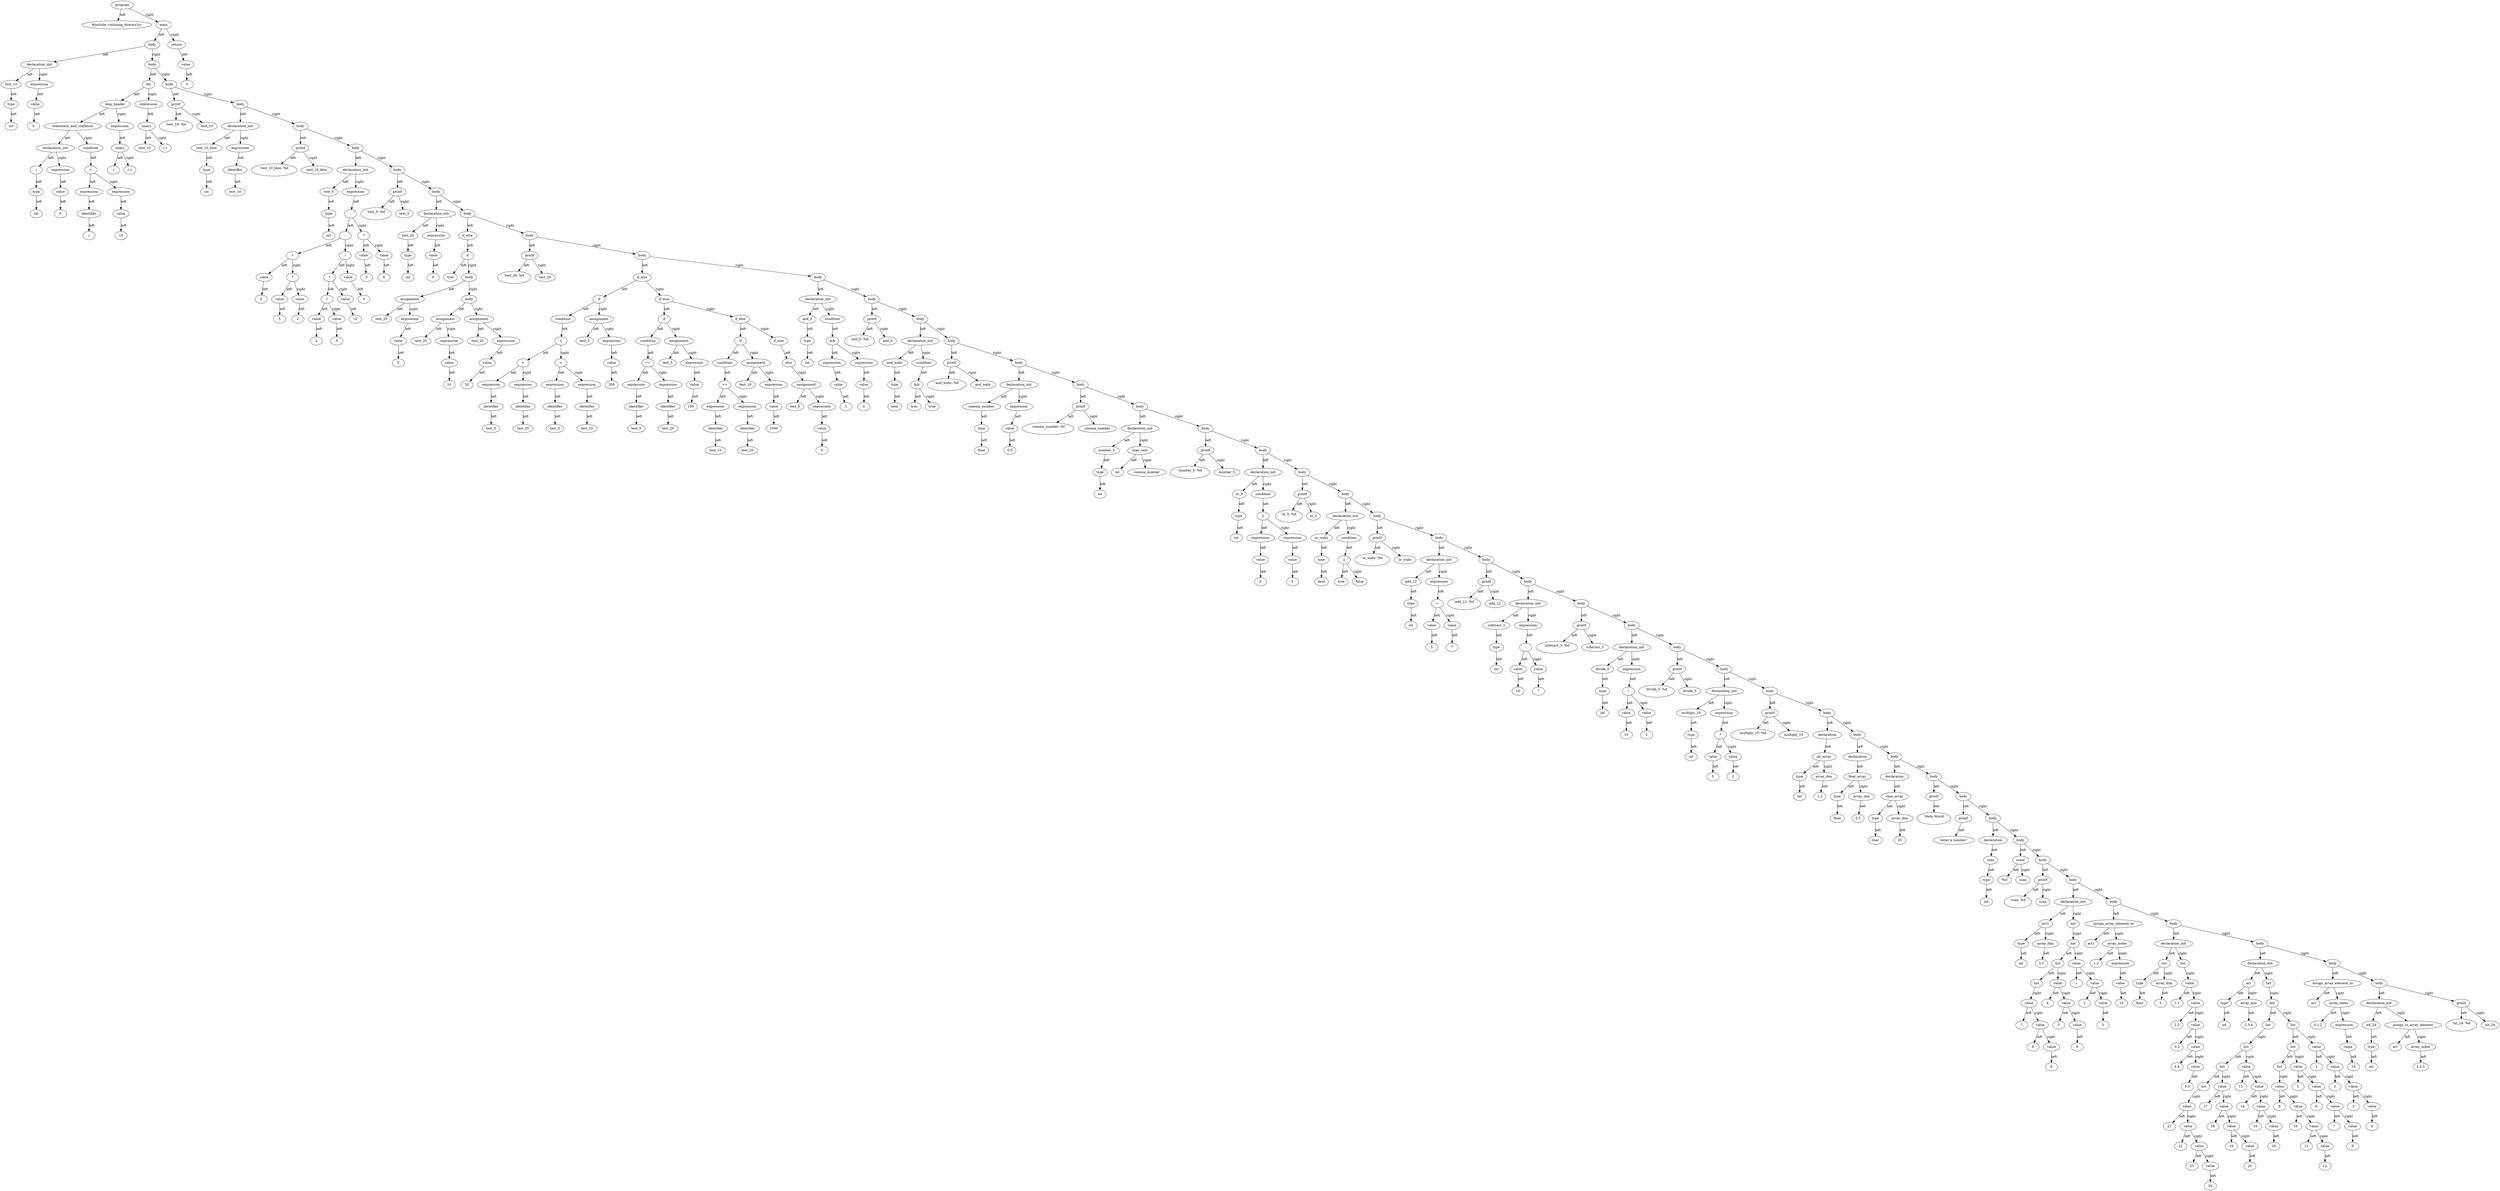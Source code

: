 digraph G {
"000001B3966EC100" [label="program"];
"000001B3966EC100" [label="program"];
"000001B3966EC100" -> "000001B3966DD4A0" [label="left"];
"000001B3966DD4A0" [label="#include <missing_dummy.h>"];
"000001B3966DD4A0" [label="#include <missing_dummy.h>"];
"000001B3966EC100" -> "000001B3966DD560" [label="right"];
"000001B3966DD560" [label="main"];
"000001B3966DD560" [label="main"];
"000001B3966DD560" -> "000001B3966EBF40" [label="left"];
"000001B3966EBF40" [label="body"];
"000001B3966EBF40" [label="body"];
"000001B3966EBF40" -> "000001B3966DD5E0" [label="left"];
"000001B3966DD5E0" [label="declaration_init"];
"000001B3966DD5E0" [label="declaration_init"];
"000001B3966DD5E0" -> "000001B3966DD500" [label="left"];
"000001B3966DD500" [label="test_10"];
"000001B3966DD500" [label="test_10"];
"000001B3966DD500" -> "000001B3966DD620" [label="left"];
"000001B3966DD620" [label="type"];
"000001B3966DD620" [label="type"];
"000001B3966DD620" -> "000001B3966DD720" [label="left"];
"000001B3966DD720" [label="int"];
"000001B3966DD720" [label="int"];
"000001B3966DD5E0" -> "000001B3966DD660" [label="right"];
"000001B3966DD660" [label="expression"];
"000001B3966DD660" [label="expression"];
"000001B3966DD660" -> "000001B3966DD3C0" [label="left"];
"000001B3966DD3C0" [label="value"];
"000001B3966DD3C0" [label="value"];
"000001B3966DD3C0" -> "000001B3966DD4E0" [label="left"];
"000001B3966DD4E0" [label="0"];
"000001B3966DD4E0" [label="0"];
"000001B3966EBF40" -> "000001B3966EC0C0" [label="right"];
"000001B3966EC0C0" [label="body"];
"000001B3966EC0C0" [label="body"];
"000001B3966EC0C0" -> "000001B3966E46B0" [label="left"];
"000001B3966E46B0" [label="for"];
"000001B3966E46B0" [label="for"];
"000001B3966E46B0" -> "000001B3966E4990" [label="left"];
"000001B3966E4990" [label="loop_header"];
"000001B3966E4990" [label="loop_header"];
"000001B3966E4990" -> "000001B3966E46F0" [label="left"];
"000001B3966E46F0" [label="statement_and_condition"];
"000001B3966E46F0" [label="statement_and_condition"];
"000001B3966E46F0" -> "000001B3966E4B50" [label="left"];
"000001B3966E4B50" [label="declaration_init"];
"000001B3966E4B50" [label="declaration_init"];
"000001B3966E4B50" -> "000001B3966E4A50" [label="left"];
"000001B3966E4A50" [label="i"];
"000001B3966E4A50" [label="i"];
"000001B3966E4A50" -> "000001B3966DD420" [label="left"];
"000001B3966DD420" [label="type"];
"000001B3966DD420" [label="type"];
"000001B3966DD420" -> "000001B3966DD5A0" [label="left"];
"000001B3966DD5A0" [label="int"];
"000001B3966DD5A0" [label="int"];
"000001B3966E4B50" -> "000001B3966DD580" [label="right"];
"000001B3966DD580" [label="expression"];
"000001B3966DD580" [label="expression"];
"000001B3966DD580" -> "000001B3966DD520" [label="left"];
"000001B3966DD520" [label="value"];
"000001B3966DD520" [label="value"];
"000001B3966DD520" -> "000001B3966DD5C0" [label="left"];
"000001B3966DD5C0" [label="0"];
"000001B3966DD5C0" [label="0"];
"000001B3966E46F0" -> "000001B3966E4A70" [label="right"];
"000001B3966E4A70" [label="condition"];
"000001B3966E4A70" [label="condition"];
"000001B3966E4A70" -> "000001B3966E4510" [label="left"];
"000001B3966E4510" [label="<"];
"000001B3966E4510" [label="<"];
"000001B3966E4510" -> "000001B3966E4550" [label="left"];
"000001B3966E4550" [label="expression"];
"000001B3966E4550" [label="expression"];
"000001B3966E4550" -> "000001B3966E4A90" [label="left"];
"000001B3966E4A90" [label="identifier"];
"000001B3966E4A90" [label="identifier"];
"000001B3966E4A90" -> "000001B3966E45F0" [label="left"];
"000001B3966E45F0" [label="i"];
"000001B3966E45F0" [label="i"];
"000001B3966E4510" -> "000001B3966E4B10" [label="right"];
"000001B3966E4B10" [label="expression"];
"000001B3966E4B10" [label="expression"];
"000001B3966E4B10" -> "000001B3966E4AB0" [label="left"];
"000001B3966E4AB0" [label="value"];
"000001B3966E4AB0" [label="value"];
"000001B3966E4AB0" -> "000001B3966E4970" [label="left"];
"000001B3966E4970" [label="10"];
"000001B3966E4970" [label="10"];
"000001B3966E4990" -> "000001B3966E4B30" [label="right"];
"000001B3966E4B30" [label="expression"];
"000001B3966E4B30" [label="expression"];
"000001B3966E4B30" -> "000001B3966E4770" [label="left"];
"000001B3966E4770" [label="unary"];
"000001B3966E4770" [label="unary"];
"000001B3966E4770" -> "000001B3966E4AD0" [label="left"];
"000001B3966E4AD0" [label="i"];
"000001B3966E4AD0" [label="i"];
"000001B3966E4770" -> "000001B3966E4870" [label="right"];
"000001B3966E4870" [label="++"];
"000001B3966E4870" [label="++"];
"000001B3966E46B0" -> "000001B3966E46D0" [label="right"];
"000001B3966E46D0" [label="expression"];
"000001B3966E46D0" [label="expression"];
"000001B3966E46D0" -> "000001B3966E4B90" [label="left"];
"000001B3966E4B90" [label="unary"];
"000001B3966E4B90" [label="unary"];
"000001B3966E4B90" -> "000001B3966E4650" [label="left"];
"000001B3966E4650" [label="test_10"];
"000001B3966E4650" [label="test_10"];
"000001B3966E4B90" -> "000001B3966E4B70" [label="right"];
"000001B3966E4B70" [label="++"];
"000001B3966E4B70" [label="++"];
"000001B3966EC0C0" -> "000001B3966EBDC0" [label="right"];
"000001B3966EBDC0" [label="body"];
"000001B3966EBDC0" [label="body"];
"000001B3966EBDC0" -> "000001B3966E45B0" [label="left"];
"000001B3966E45B0" [label="printf"];
"000001B3966E45B0" [label="printf"];
"000001B3966E45B0" -> "000001B3966E4BF0" [label="left"];
"000001B3966E4BF0" [label="'test_10: %d\n'"];
"000001B3966E4BF0" [label="'test_10: %d\n'"];
"000001B3966E45B0" -> "000001B3966E4C10" [label="right"];
"000001B3966E4C10" [label="test_10"];
"000001B3966E4C10" [label="test_10"];
"000001B3966EBDC0" -> "000001B3966EC0A0" [label="right"];
"000001B3966EC0A0" [label="body"];
"000001B3966EC0A0" [label="body"];
"000001B3966EC0A0" -> "000001B3966E4950" [label="left"];
"000001B3966E4950" [label="declaration_init"];
"000001B3966E4950" [label="declaration_init"];
"000001B3966E4950" -> "000001B3966E4590" [label="left"];
"000001B3966E4590" [label="test_10_klon"];
"000001B3966E4590" [label="test_10_klon"];
"000001B3966E4590" -> "000001B3966E47B0" [label="left"];
"000001B3966E47B0" [label="type"];
"000001B3966E47B0" [label="type"];
"000001B3966E47B0" -> "000001B3966E4690" [label="left"];
"000001B3966E4690" [label="int"];
"000001B3966E4690" [label="int"];
"000001B3966E4950" -> "000001B3966E4910" [label="right"];
"000001B3966E4910" [label="expression"];
"000001B3966E4910" [label="expression"];
"000001B3966E4910" -> "000001B3966E4930" [label="left"];
"000001B3966E4930" [label="identifier"];
"000001B3966E4930" [label="identifier"];
"000001B3966E4930" -> "000001B3966E4A10" [label="left"];
"000001B3966E4A10" [label="test_10"];
"000001B3966E4A10" [label="test_10"];
"000001B3966EC0A0" -> "000001B3966EBF80" [label="right"];
"000001B3966EBF80" [label="body"];
"000001B3966EBF80" [label="body"];
"000001B3966EBF80" -> "000001B3966E49D0" [label="left"];
"000001B3966E49D0" [label="printf"];
"000001B3966E49D0" [label="printf"];
"000001B3966E49D0" -> "000001B3966E49B0" [label="left"];
"000001B3966E49B0" [label="'test_10_klon: %d\n'"];
"000001B3966E49B0" [label="'test_10_klon: %d\n'"];
"000001B3966E49D0" -> "000001B3966E4570" [label="right"];
"000001B3966E4570" [label="test_10_klon"];
"000001B3966E4570" [label="test_10_klon"];
"000001B3966EBF80" -> "000001B3966EC540" [label="right"];
"000001B3966EC540" [label="body"];
"000001B3966EC540" [label="body"];
"000001B3966EC540" -> "000001B3966E51D0" [label="left"];
"000001B3966E51D0" [label="declaration_init"];
"000001B3966E51D0" [label="declaration_init"];
"000001B3966E51D0" -> "000001B3966E5830" [label="left"];
"000001B3966E5830" [label="test_5"];
"000001B3966E5830" [label="test_5"];
"000001B3966E5830" -> "000001B3966E49F0" [label="left"];
"000001B3966E49F0" [label="type"];
"000001B3966E49F0" [label="type"];
"000001B3966E49F0" -> "000001B3966E47D0" [label="left"];
"000001B3966E47D0" [label="int"];
"000001B3966E47D0" [label="int"];
"000001B3966E51D0" -> "000001B3966E5650" [label="right"];
"000001B3966E5650" [label="expression"];
"000001B3966E5650" [label="expression"];
"000001B3966E5650" -> "000001B3966E5310" [label="left"];
"000001B3966E5310" [label="-"];
"000001B3966E5310" [label="-"];
"000001B3966E5310" -> "000001B3966E5770" [label="left"];
"000001B3966E5770" [label="-"];
"000001B3966E5770" [label="-"];
"000001B3966E5770" -> "000001B3966E5810" [label="left"];
"000001B3966E5810" [label="+"];
"000001B3966E5810" [label="+"];
"000001B3966E5810" -> "000001B3966E4810" [label="left"];
"000001B3966E4810" [label="value"];
"000001B3966E4810" [label="value"];
"000001B3966E4810" -> "000001B3966E47F0" [label="left"];
"000001B3966E47F0" [label="5"];
"000001B3966E47F0" [label="5"];
"000001B3966E5810" -> "000001B3966E57B0" [label="right"];
"000001B3966E57B0" [label="*"];
"000001B3966E57B0" [label="*"];
"000001B3966E57B0" -> "000001B3966E48B0" [label="left"];
"000001B3966E48B0" [label="value"];
"000001B3966E48B0" [label="value"];
"000001B3966E48B0" -> "000001B3966E4850" [label="left"];
"000001B3966E4850" [label="5"];
"000001B3966E4850" [label="5"];
"000001B3966E57B0" -> "000001B3966E48F0" [label="right"];
"000001B3966E48F0" [label="value"];
"000001B3966E48F0" [label="value"];
"000001B3966E48F0" -> "000001B3966E48D0" [label="left"];
"000001B3966E48D0" [label="2"];
"000001B3966E48D0" [label="2"];
"000001B3966E5770" -> "000001B3966E54D0" [label="right"];
"000001B3966E54D0" [label="/"];
"000001B3966E54D0" [label="/"];
"000001B3966E54D0" -> "000001B3966E5550" [label="left"];
"000001B3966E5550" [label="*"];
"000001B3966E5550" [label="*"];
"000001B3966E5550" -> "000001B3966E5850" [label="left"];
"000001B3966E5850" [label="+"];
"000001B3966E5850" [label="+"];
"000001B3966E5850" -> "000001B3966E5250" [label="left"];
"000001B3966E5250" [label="value"];
"000001B3966E5250" [label="value"];
"000001B3966E5250" -> "000001B3966E5610" [label="left"];
"000001B3966E5610" [label="2"];
"000001B3966E5610" [label="2"];
"000001B3966E5850" -> "000001B3966E5530" [label="right"];
"000001B3966E5530" [label="value"];
"000001B3966E5530" [label="value"];
"000001B3966E5530" -> "000001B3966E5130" [label="left"];
"000001B3966E5130" [label="3"];
"000001B3966E5130" [label="3"];
"000001B3966E5550" -> "000001B3966E5730" [label="right"];
"000001B3966E5730" [label="value"];
"000001B3966E5730" [label="value"];
"000001B3966E5730" -> "000001B3966E5490" [label="left"];
"000001B3966E5490" [label="10"];
"000001B3966E5490" [label="10"];
"000001B3966E54D0" -> "000001B3966E54B0" [label="right"];
"000001B3966E54B0" [label="value"];
"000001B3966E54B0" [label="value"];
"000001B3966E54B0" -> "000001B3966E50D0" [label="left"];
"000001B3966E50D0" [label="5"];
"000001B3966E50D0" [label="5"];
"000001B3966E5310" -> "000001B3966E5570" [label="right"];
"000001B3966E5570" [label="*"];
"000001B3966E5570" [label="*"];
"000001B3966E5570" -> "000001B3966E5410" [label="left"];
"000001B3966E5410" [label="value"];
"000001B3966E5410" [label="value"];
"000001B3966E5410" -> "000001B3966E57D0" [label="left"];
"000001B3966E57D0" [label="5"];
"000001B3966E57D0" [label="5"];
"000001B3966E5570" -> "000001B3966E5230" [label="right"];
"000001B3966E5230" [label="value"];
"000001B3966E5230" [label="value"];
"000001B3966E5230" -> "000001B3966E55D0" [label="left"];
"000001B3966E55D0" [label="0"];
"000001B3966E55D0" [label="0"];
"000001B3966EC540" -> "000001B3966EC240" [label="right"];
"000001B3966EC240" [label="body"];
"000001B3966EC240" [label="body"];
"000001B3966EC240" -> "000001B3966E5150" [label="left"];
"000001B3966E5150" [label="printf"];
"000001B3966E5150" [label="printf"];
"000001B3966E5150" -> "000001B3966E5110" [label="left"];
"000001B3966E5110" [label="'test_5: %d\n'"];
"000001B3966E5110" [label="'test_5: %d\n'"];
"000001B3966E5150" -> "000001B3966E55B0" [label="right"];
"000001B3966E55B0" [label="test_5"];
"000001B3966E55B0" [label="test_5"];
"000001B3966EC240" -> "000001B3966EC1E0" [label="right"];
"000001B3966EC1E0" [label="body"];
"000001B3966EC1E0" [label="body"];
"000001B3966EC1E0" -> "000001B3966E51B0" [label="left"];
"000001B3966E51B0" [label="declaration_init"];
"000001B3966E51B0" [label="declaration_init"];
"000001B3966E51B0" -> "000001B3966E53D0" [label="left"];
"000001B3966E53D0" [label="test_20"];
"000001B3966E53D0" [label="test_20"];
"000001B3966E53D0" -> "000001B3966E5190" [label="left"];
"000001B3966E5190" [label="type"];
"000001B3966E5190" [label="type"];
"000001B3966E5190" -> "000001B3966E51F0" [label="left"];
"000001B3966E51F0" [label="int"];
"000001B3966E51F0" [label="int"];
"000001B3966E51B0" -> "000001B3966E55F0" [label="right"];
"000001B3966E55F0" [label="expression"];
"000001B3966E55F0" [label="expression"];
"000001B3966E55F0" -> "000001B3966E54F0" [label="left"];
"000001B3966E54F0" [label="value"];
"000001B3966E54F0" [label="value"];
"000001B3966E54F0" -> "000001B3966E53F0" [label="left"];
"000001B3966E53F0" [label="0"];
"000001B3966E53F0" [label="0"];
"000001B3966EC1E0" -> "000001B3966EC1A0" [label="right"];
"000001B3966EC1A0" [label="body"];
"000001B3966EC1A0" [label="body"];
"000001B3966EC1A0" -> "000001B3966E5BC0" [label="left"];
"000001B3966E5BC0" [label="if_else"];
"000001B3966E5BC0" [label="if_else"];
"000001B3966E5BC0" -> "000001B3966E5C60" [label="left"];
"000001B3966E5C60" [label="if"];
"000001B3966E5C60" [label="if"];
"000001B3966E5C60" -> "000001B3966E5270" [label="left"];
"000001B3966E5270" [label="true"];
"000001B3966E5270" [label="true"];
"000001B3966E5C60" -> "000001B3966E5960" [label="right"];
"000001B3966E5960" [label="body"];
"000001B3966E5960" [label="body"];
"000001B3966E5960" -> "000001B3966E56B0" [label="left"];
"000001B3966E56B0" [label="assignment"];
"000001B3966E56B0" [label="assignment"];
"000001B3966E56B0" -> "000001B3966E52D0" [label="left"];
"000001B3966E52D0" [label="test_20"];
"000001B3966E52D0" [label="test_20"];
"000001B3966E56B0" -> "000001B3966E5690" [label="right"];
"000001B3966E5690" [label="expression"];
"000001B3966E5690" [label="expression"];
"000001B3966E5690" -> "000001B3966E5670" [label="left"];
"000001B3966E5670" [label="value"];
"000001B3966E5670" [label="value"];
"000001B3966E5670" -> "000001B3966E5290" [label="left"];
"000001B3966E5290" [label="5"];
"000001B3966E5290" [label="5"];
"000001B3966E5960" -> "000001B3966E5CC0" [label="right"];
"000001B3966E5CC0" [label="body"];
"000001B3966E5CC0" [label="body"];
"000001B3966E5CC0" -> "000001B3966E5450" [label="left"];
"000001B3966E5450" [label="assignment"];
"000001B3966E5450" [label="assignment"];
"000001B3966E5450" -> "000001B3966E5430" [label="left"];
"000001B3966E5430" [label="test_20"];
"000001B3966E5430" [label="test_20"];
"000001B3966E5450" -> "000001B3966E5390" [label="right"];
"000001B3966E5390" [label="expression"];
"000001B3966E5390" [label="expression"];
"000001B3966E5390" -> "000001B3966E5710" [label="left"];
"000001B3966E5710" [label="value"];
"000001B3966E5710" [label="value"];
"000001B3966E5710" -> "000001B3966E5370" [label="left"];
"000001B3966E5370" [label="10"];
"000001B3966E5370" [label="10"];
"000001B3966E5CC0" -> "000001B3966E5F20" [label="right"];
"000001B3966E5F20" [label="assignment"];
"000001B3966E5F20" [label="assignment"];
"000001B3966E5F20" -> "000001B3966E5EA0" [label="left"];
"000001B3966E5EA0" [label="test_20"];
"000001B3966E5EA0" [label="test_20"];
"000001B3966E5F20" -> "000001B3966E5DC0" [label="right"];
"000001B3966E5DC0" [label="expression"];
"000001B3966E5DC0" [label="expression"];
"000001B3966E5DC0" -> "000001B3966E5C40" [label="left"];
"000001B3966E5C40" [label="value"];
"000001B3966E5C40" [label="value"];
"000001B3966E5C40" -> "000001B3966E5F00" [label="left"];
"000001B3966E5F00" [label="20"];
"000001B3966E5F00" [label="20"];
"000001B3966EC1A0" -> "000001B3966EC060" [label="right"];
"000001B3966EC060" [label="body"];
"000001B3966EC060" [label="body"];
"000001B3966EC060" -> "000001B3966E5F40" [label="left"];
"000001B3966E5F40" [label="printf"];
"000001B3966E5F40" [label="printf"];
"000001B3966E5F40" -> "000001B3966E5DA0" [label="left"];
"000001B3966E5DA0" [label="'test_20: %d\n'"];
"000001B3966E5DA0" [label="'test_20: %d\n'"];
"000001B3966E5F40" -> "000001B3966E5EC0" [label="right"];
"000001B3966E5EC0" [label="test_20"];
"000001B3966E5EC0" [label="test_20"];
"000001B3966EC060" -> "000001B3966EBF20" [label="right"];
"000001B3966EBF20" [label="body"];
"000001B3966EBF20" [label="body"];
"000001B3966EBF20" -> "000001B3966E5A80" [label="left"];
"000001B3966E5A80" [label="if_else"];
"000001B3966E5A80" [label="if_else"];
"000001B3966E5A80" -> "000001B3966E5920" [label="left"];
"000001B3966E5920" [label="if"];
"000001B3966E5920" [label="if"];
"000001B3966E5920" -> "000001B3966E5B80" [label="left"];
"000001B3966E5B80" [label="condition"];
"000001B3966E5B80" [label="condition"];
"000001B3966E5B80" -> "000001B3966E5E00" [label="left"];
"000001B3966E5E00" [label="||"];
"000001B3966E5E00" [label="||"];
"000001B3966E5E00" -> "000001B3966E5A40" [label="left"];
"000001B3966E5A40" [label=">"];
"000001B3966E5A40" [label=">"];
"000001B3966E5A40" -> "000001B3966E5EE0" [label="left"];
"000001B3966E5EE0" [label="expression"];
"000001B3966E5EE0" [label="expression"];
"000001B3966E5EE0" -> "000001B3966E5E60" [label="left"];
"000001B3966E5E60" [label="identifier"];
"000001B3966E5E60" [label="identifier"];
"000001B3966E5E60" -> "000001B3966E5940" [label="left"];
"000001B3966E5940" [label="test_5"];
"000001B3966E5940" [label="test_5"];
"000001B3966E5A40" -> "000001B3966E5F60" [label="right"];
"000001B3966E5F60" [label="expression"];
"000001B3966E5F60" [label="expression"];
"000001B3966E5F60" -> "000001B3966E5BE0" [label="left"];
"000001B3966E5BE0" [label="identifier"];
"000001B3966E5BE0" [label="identifier"];
"000001B3966E5BE0" -> "000001B3966E5CE0" [label="left"];
"000001B3966E5CE0" [label="test_20"];
"000001B3966E5CE0" [label="test_20"];
"000001B3966E5E00" -> "000001B3966E5B60" [label="right"];
"000001B3966E5B60" [label=">"];
"000001B3966E5B60" [label=">"];
"000001B3966E5B60" -> "000001B3966E5B40" [label="left"];
"000001B3966E5B40" [label="expression"];
"000001B3966E5B40" [label="expression"];
"000001B3966E5B40" -> "000001B3966E5B20" [label="left"];
"000001B3966E5B20" [label="identifier"];
"000001B3966E5B20" [label="identifier"];
"000001B3966E5B20" -> "000001B3966E5FA0" [label="left"];
"000001B3966E5FA0" [label="test_5"];
"000001B3966E5FA0" [label="test_5"];
"000001B3966E5B60" -> "000001B3966E5980" [label="right"];
"000001B3966E5980" [label="expression"];
"000001B3966E5980" [label="expression"];
"000001B3966E5980" -> "000001B3966E5B00" [label="left"];
"000001B3966E5B00" [label="identifier"];
"000001B3966E5B00" [label="identifier"];
"000001B3966E5B00" -> "000001B3966E5DE0" [label="left"];
"000001B3966E5DE0" [label="test_10"];
"000001B3966E5DE0" [label="test_10"];
"000001B3966E5920" -> "000001B3966E6060" [label="right"];
"000001B3966E6060" [label="assignment"];
"000001B3966E6060" [label="assignment"];
"000001B3966E6060" -> "000001B3966E6040" [label="left"];
"000001B3966E6040" [label="test_5"];
"000001B3966E6040" [label="test_5"];
"000001B3966E6060" -> "000001B3966E5D60" [label="right"];
"000001B3966E5D60" [label="expression"];
"000001B3966E5D60" [label="expression"];
"000001B3966E5D60" -> "000001B3966E5E20" [label="left"];
"000001B3966E5E20" [label="value"];
"000001B3966E5E20" [label="value"];
"000001B3966E5E20" -> "000001B3966E6020" [label="left"];
"000001B3966E6020" [label="200"];
"000001B3966E6020" [label="200"];
"000001B3966E5A80" -> "000001B3966E6660" [label="right"];
"000001B3966E6660" [label="if_else"];
"000001B3966E6660" [label="if_else"];
"000001B3966E6660" -> "000001B3966E6500" [label="left"];
"000001B3966E6500" [label="if"];
"000001B3966E6500" [label="if"];
"000001B3966E6500" -> "000001B3966E6C60" [label="left"];
"000001B3966E6C60" [label="condition"];
"000001B3966E6C60" [label="condition"];
"000001B3966E6C60" -> "000001B3966E6700" [label="left"];
"000001B3966E6700" [label="=="];
"000001B3966E6700" [label="=="];
"000001B3966E6700" -> "000001B3966E5D00" [label="left"];
"000001B3966E5D00" [label="expression"];
"000001B3966E5D00" [label="expression"];
"000001B3966E5D00" -> "000001B3966E59C0" [label="left"];
"000001B3966E59C0" [label="identifier"];
"000001B3966E59C0" [label="identifier"];
"000001B3966E59C0" -> "000001B3966E5CA0" [label="left"];
"000001B3966E5CA0" [label="test_5"];
"000001B3966E5CA0" [label="test_5"];
"000001B3966E6700" -> "000001B3966E6C20" [label="right"];
"000001B3966E6C20" [label="expression"];
"000001B3966E6C20" [label="expression"];
"000001B3966E6C20" -> "000001B3966E5D80" [label="left"];
"000001B3966E5D80" [label="identifier"];
"000001B3966E5D80" [label="identifier"];
"000001B3966E5D80" -> "000001B3966E59E0" [label="left"];
"000001B3966E59E0" [label="test_20"];
"000001B3966E59E0" [label="test_20"];
"000001B3966E6500" -> "000001B3966E6560" [label="right"];
"000001B3966E6560" [label="assignment"];
"000001B3966E6560" [label="assignment"];
"000001B3966E6560" -> "000001B3966E6C80" [label="left"];
"000001B3966E6C80" [label="test_5"];
"000001B3966E6C80" [label="test_5"];
"000001B3966E6560" -> "000001B3966E6B80" [label="right"];
"000001B3966E6B80" [label="expression"];
"000001B3966E6B80" [label="expression"];
"000001B3966E6B80" -> "000001B3966E6840" [label="left"];
"000001B3966E6840" [label="value"];
"000001B3966E6840" [label="value"];
"000001B3966E6840" -> "000001B3966E6C00" [label="left"];
"000001B3966E6C00" [label="100"];
"000001B3966E6C00" [label="100"];
"000001B3966E6660" -> "000001B3966E68C0" [label="right"];
"000001B3966E68C0" [label="if_else"];
"000001B3966E68C0" [label="if_else"];
"000001B3966E68C0" -> "000001B3966E65C0" [label="left"];
"000001B3966E65C0" [label="if"];
"000001B3966E65C0" [label="if"];
"000001B3966E65C0" -> "000001B3966E6BC0" [label="left"];
"000001B3966E6BC0" [label="condition"];
"000001B3966E6BC0" [label="condition"];
"000001B3966E6BC0" -> "000001B3966E6C40" [label="left"];
"000001B3966E6C40" [label="=="];
"000001B3966E6C40" [label="=="];
"000001B3966E6C40" -> "000001B3966E66E0" [label="left"];
"000001B3966E66E0" [label="expression"];
"000001B3966E66E0" [label="expression"];
"000001B3966E66E0" -> "000001B3966E66C0" [label="left"];
"000001B3966E66C0" [label="identifier"];
"000001B3966E66C0" [label="identifier"];
"000001B3966E66C0" -> "000001B3966E6AA0" [label="left"];
"000001B3966E6AA0" [label="test_10"];
"000001B3966E6AA0" [label="test_10"];
"000001B3966E6C40" -> "000001B3966E6880" [label="right"];
"000001B3966E6880" [label="expression"];
"000001B3966E6880" [label="expression"];
"000001B3966E6880" -> "000001B3966E6720" [label="left"];
"000001B3966E6720" [label="identifier"];
"000001B3966E6720" [label="identifier"];
"000001B3966E6720" -> "000001B3966E6B60" [label="left"];
"000001B3966E6B60" [label="test_20"];
"000001B3966E6B60" [label="test_20"];
"000001B3966E65C0" -> "000001B3966E65A0" [label="right"];
"000001B3966E65A0" [label="assignment"];
"000001B3966E65A0" [label="assignment"];
"000001B3966E65A0" -> "000001B3966E6580" [label="left"];
"000001B3966E6580" [label="test_10"];
"000001B3966E6580" [label="test_10"];
"000001B3966E65A0" -> "000001B3966E6520" [label="right"];
"000001B3966E6520" [label="expression"];
"000001B3966E6520" [label="expression"];
"000001B3966E6520" -> "000001B3966E6860" [label="left"];
"000001B3966E6860" [label="value"];
"000001B3966E6860" [label="value"];
"000001B3966E6860" -> "000001B3966E6BE0" [label="left"];
"000001B3966E6BE0" [label="1000"];
"000001B3966E6BE0" [label="1000"];
"000001B3966E68C0" -> "000001B3966E6960" [label="right"];
"000001B3966E6960" [label="if_else"];
"000001B3966E6960" [label="if_else"];
"000001B3966E6960" -> "000001B3966E6620" [label="left"];
"000001B3966E6620" [label="else"];
"000001B3966E6620" [label="else"];
"000001B3966E6620" -> "000001B3966E6600" [label="right"];
"000001B3966E6600" [label="assignment"];
"000001B3966E6600" [label="assignment"];
"000001B3966E6600" -> "000001B3966E69C0" [label="left"];
"000001B3966E69C0" [label="test_5"];
"000001B3966E69C0" [label="test_5"];
"000001B3966E6600" -> "000001B3966E69A0" [label="right"];
"000001B3966E69A0" [label="expression"];
"000001B3966E69A0" [label="expression"];
"000001B3966E69A0" -> "000001B3966E65E0" [label="left"];
"000001B3966E65E0" [label="value"];
"000001B3966E65E0" [label="value"];
"000001B3966E65E0" -> "000001B3966E6680" [label="left"];
"000001B3966E6680" [label="0"];
"000001B3966E6680" [label="0"];
"000001B3966EBF20" -> "000001B3966EC520" [label="right"];
"000001B3966EC520" [label="body"];
"000001B3966EC520" [label="body"];
"000001B3966EC520" -> "000001B3966E6AE0" [label="left"];
"000001B3966E6AE0" [label="declaration_init"];
"000001B3966E6AE0" [label="declaration_init"];
"000001B3966E6AE0" -> "000001B3966E6AC0" [label="left"];
"000001B3966E6AC0" [label="and_0"];
"000001B3966E6AC0" [label="and_0"];
"000001B3966E6AC0" -> "000001B3966E6640" [label="left"];
"000001B3966E6640" [label="type"];
"000001B3966E6640" [label="type"];
"000001B3966E6640" -> "000001B3966E68E0" [label="left"];
"000001B3966E68E0" [label="int"];
"000001B3966E68E0" [label="int"];
"000001B3966E6AE0" -> "000001B3966E6A60" [label="right"];
"000001B3966E6A60" [label="condition"];
"000001B3966E6A60" [label="condition"];
"000001B3966E6A60" -> "000001B3966E6A40" [label="left"];
"000001B3966E6A40" [label="&&"];
"000001B3966E6A40" [label="&&"];
"000001B3966E6A40" -> "000001B3966E6920" [label="left"];
"000001B3966E6920" [label="expression"];
"000001B3966E6920" [label="expression"];
"000001B3966E6920" -> "000001B3966E6780" [label="left"];
"000001B3966E6780" [label="value"];
"000001B3966E6780" [label="value"];
"000001B3966E6780" -> "000001B3966E66A0" [label="left"];
"000001B3966E66A0" [label="1"];
"000001B3966E66A0" [label="1"];
"000001B3966E6A40" -> "000001B3966E6A20" [label="right"];
"000001B3966E6A20" [label="expression"];
"000001B3966E6A20" [label="expression"];
"000001B3966E6A20" -> "000001B3966E6800" [label="left"];
"000001B3966E6800" [label="value"];
"000001B3966E6800" [label="value"];
"000001B3966E6800" -> "000001B3966E67C0" [label="left"];
"000001B3966E67C0" [label="0"];
"000001B3966E67C0" [label="0"];
"000001B3966EC520" -> "000001B3966EC500" [label="right"];
"000001B3966EC500" [label="body"];
"000001B3966EC500" [label="body"];
"000001B3966EC500" -> "000001B3966E7010" [label="left"];
"000001B3966E7010" [label="printf"];
"000001B3966E7010" [label="printf"];
"000001B3966E7010" -> "000001B3966E73F0" [label="left"];
"000001B3966E73F0" [label="'and_0: %d\n'"];
"000001B3966E73F0" [label="'and_0: %d\n'"];
"000001B3966E7010" -> "000001B3966E7450" [label="right"];
"000001B3966E7450" [label="and_0"];
"000001B3966E7450" [label="and_0"];
"000001B3966EC500" -> "000001B3966EC4A0" [label="right"];
"000001B3966EC4A0" [label="body"];
"000001B3966EC4A0" [label="body"];
"000001B3966EC4A0" -> "000001B3966E73D0" [label="left"];
"000001B3966E73D0" [label="declaration_init"];
"000001B3966E73D0" [label="declaration_init"];
"000001B3966E73D0" -> "000001B3966E6F30" [label="left"];
"000001B3966E6F30" [label="and_wahr"];
"000001B3966E6F30" [label="and_wahr"];
"000001B3966E6F30" -> "000001B3966E6DF0" [label="left"];
"000001B3966E6DF0" [label="type"];
"000001B3966E6DF0" [label="type"];
"000001B3966E6DF0" -> "000001B3966E6FD0" [label="left"];
"000001B3966E6FD0" [label="bool"];
"000001B3966E6FD0" [label="bool"];
"000001B3966E73D0" -> "000001B3966E6D70" [label="right"];
"000001B3966E6D70" [label="condition"];
"000001B3966E6D70" [label="condition"];
"000001B3966E6D70" -> "000001B3966E6F10" [label="left"];
"000001B3966E6F10" [label="&&"];
"000001B3966E6F10" [label="&&"];
"000001B3966E6F10" -> "000001B3966E7370" [label="left"];
"000001B3966E7370" [label="true"];
"000001B3966E7370" [label="true"];
"000001B3966E6F10" -> "000001B3966E7410" [label="right"];
"000001B3966E7410" [label="true"];
"000001B3966E7410" [label="true"];
"000001B3966EC4A0" -> "000001B3966EBEC0" [label="right"];
"000001B3966EBEC0" [label="body"];
"000001B3966EBEC0" [label="body"];
"000001B3966EBEC0" -> "000001B3966E70F0" [label="left"];
"000001B3966E70F0" [label="printf"];
"000001B3966E70F0" [label="printf"];
"000001B3966E70F0" -> "000001B3966E71D0" [label="left"];
"000001B3966E71D0" [label="'and_wahr: %d\n'"];
"000001B3966E71D0" [label="'and_wahr: %d\n'"];
"000001B3966E70F0" -> "000001B3966E6EB0" [label="right"];
"000001B3966E6EB0" [label="and_wahr"];
"000001B3966E6EB0" [label="and_wahr"];
"000001B3966EBEC0" -> "000001B3966EBF00" [label="right"];
"000001B3966EBF00" [label="body"];
"000001B3966EBF00" [label="body"];
"000001B3966EBF00" -> "000001B3966E6F50" [label="left"];
"000001B3966E6F50" [label="declaration_init"];
"000001B3966E6F50" [label="declaration_init"];
"000001B3966E6F50" -> "000001B3966E6EF0" [label="left"];
"000001B3966E6EF0" [label="comma_number"];
"000001B3966E6EF0" [label="comma_number"];
"000001B3966E6EF0" -> "000001B3966E6D50" [label="left"];
"000001B3966E6D50" [label="type"];
"000001B3966E6D50" [label="type"];
"000001B3966E6D50" -> "000001B3966E6FF0" [label="left"];
"000001B3966E6FF0" [label="float"];
"000001B3966E6FF0" [label="float"];
"000001B3966E6F50" -> "000001B3966E6DB0" [label="right"];
"000001B3966E6DB0" [label="expression"];
"000001B3966E6DB0" [label="expression"];
"000001B3966E6DB0" -> "000001B3966E6ED0" [label="left"];
"000001B3966E6ED0" [label="value"];
"000001B3966E6ED0" [label="value"];
"000001B3966E6ED0" -> "000001B3966E72B0" [label="left"];
"000001B3966E72B0" [label="5.5"];
"000001B3966E72B0" [label="5.5"];
"000001B3966EBF00" -> "000001B3966EC4E0" [label="right"];
"000001B3966EC4E0" [label="body"];
"000001B3966EC4E0" [label="body"];
"000001B3966EC4E0" -> "000001B3966E7330" [label="left"];
"000001B3966E7330" [label="printf"];
"000001B3966E7330" [label="printf"];
"000001B3966E7330" -> "000001B3966E7310" [label="left"];
"000001B3966E7310" [label="'comma_number: %f\n'"];
"000001B3966E7310" [label="'comma_number: %f\n'"];
"000001B3966E7330" -> "000001B3966E6F90" [label="right"];
"000001B3966E6F90" [label="comma_number"];
"000001B3966E6F90" [label="comma_number"];
"000001B3966EC4E0" -> "000001B3966EC020" [label="right"];
"000001B3966EC020" [label="body"];
"000001B3966EC020" [label="body"];
"000001B3966EC020" -> "000001B3966E7030" [label="left"];
"000001B3966E7030" [label="declaration_init"];
"000001B3966E7030" [label="declaration_init"];
"000001B3966E7030" -> "000001B3966E6E90" [label="left"];
"000001B3966E6E90" [label="number_5"];
"000001B3966E6E90" [label="number_5"];
"000001B3966E6E90" -> "000001B3966E6E30" [label="left"];
"000001B3966E6E30" [label="type"];
"000001B3966E6E30" [label="type"];
"000001B3966E6E30" -> "000001B3966E7390" [label="left"];
"000001B3966E7390" [label="int"];
"000001B3966E7390" [label="int"];
"000001B3966E7030" -> "000001B3966E6D30" [label="right"];
"000001B3966E6D30" [label="type_cast"];
"000001B3966E6D30" [label="type_cast"];
"000001B3966E6D30" -> "000001B3966E7490" [label="left"];
"000001B3966E7490" [label="int"];
"000001B3966E7490" [label="int"];
"000001B3966E6D30" -> "000001B3966E6E50" [label="right"];
"000001B3966E6E50" [label="comma_number"];
"000001B3966E6E50" [label="comma_number"];
"000001B3966EC020" -> "000001B3966EC300" [label="right"];
"000001B3966EC300" [label="body"];
"000001B3966EC300" [label="body"];
"000001B3966EC300" -> "000001B3966E7270" [label="left"];
"000001B3966E7270" [label="printf"];
"000001B3966E7270" [label="printf"];
"000001B3966E7270" -> "000001B3966E7170" [label="left"];
"000001B3966E7170" [label="'number_5: %d\n'"];
"000001B3966E7170" [label="'number_5: %d\n'"];
"000001B3966E7270" -> "000001B3966E71B0" [label="right"];
"000001B3966E71B0" [label="number_5"];
"000001B3966E71B0" [label="number_5"];
"000001B3966EC300" -> "000001B3966EBEA0" [label="right"];
"000001B3966EBEA0" [label="body"];
"000001B3966EBEA0" [label="body"];
"000001B3966EBEA0" -> "000001B3966E7D90" [label="left"];
"000001B3966E7D90" [label="declaration_init"];
"000001B3966E7D90" [label="declaration_init"];
"000001B3966E7D90" -> "000001B3966E7E50" [label="left"];
"000001B3966E7E50" [label="or_0"];
"000001B3966E7E50" [label="or_0"];
"000001B3966E7E50" -> "000001B3966E7BB0" [label="left"];
"000001B3966E7BB0" [label="type"];
"000001B3966E7BB0" [label="type"];
"000001B3966E7BB0" -> "000001B3966E7290" [label="left"];
"000001B3966E7290" [label="int"];
"000001B3966E7290" [label="int"];
"000001B3966E7D90" -> "000001B3966E8050" [label="right"];
"000001B3966E8050" [label="condition"];
"000001B3966E8050" [label="condition"];
"000001B3966E8050" -> "000001B3966E7B90" [label="left"];
"000001B3966E7B90" [label="||"];
"000001B3966E7B90" [label="||"];
"000001B3966E7B90" -> "000001B3966E79B0" [label="left"];
"000001B3966E79B0" [label="expression"];
"000001B3966E79B0" [label="expression"];
"000001B3966E79B0" -> "000001B3966E7B30" [label="left"];
"000001B3966E7B30" [label="value"];
"000001B3966E7B30" [label="value"];
"000001B3966E7B30" -> "000001B3966E7DF0" [label="left"];
"000001B3966E7DF0" [label="0"];
"000001B3966E7DF0" [label="0"];
"000001B3966E7B90" -> "000001B3966E7E10" [label="right"];
"000001B3966E7E10" [label="expression"];
"000001B3966E7E10" [label="expression"];
"000001B3966E7E10" -> "000001B3966E7990" [label="left"];
"000001B3966E7990" [label="value"];
"000001B3966E7990" [label="value"];
"000001B3966E7990" -> "000001B3966E7B50" [label="left"];
"000001B3966E7B50" [label="0"];
"000001B3966E7B50" [label="0"];
"000001B3966EBEA0" -> "000001B3966EC000" [label="right"];
"000001B3966EC000" [label="body"];
"000001B3966EC000" [label="body"];
"000001B3966EC000" -> "000001B3966E7A30" [label="left"];
"000001B3966E7A30" [label="printf"];
"000001B3966E7A30" [label="printf"];
"000001B3966E7A30" -> "000001B3966E7DD0" [label="left"];
"000001B3966E7DD0" [label="'or_0: %d\n'"];
"000001B3966E7DD0" [label="'or_0: %d\n'"];
"000001B3966E7A30" -> "000001B3966E7DB0" [label="right"];
"000001B3966E7DB0" [label="or_0"];
"000001B3966E7DB0" [label="or_0"];
"000001B3966EC000" -> "000001B3966EBE80" [label="right"];
"000001B3966EBE80" [label="body"];
"000001B3966EBE80" [label="body"];
"000001B3966EBE80" -> "000001B3966E7FD0" [label="left"];
"000001B3966E7FD0" [label="declaration_init"];
"000001B3966E7FD0" [label="declaration_init"];
"000001B3966E7FD0" -> "000001B3966E7E90" [label="left"];
"000001B3966E7E90" [label="or_wahr"];
"000001B3966E7E90" [label="or_wahr"];
"000001B3966E7E90" -> "000001B3966E7970" [label="left"];
"000001B3966E7970" [label="type"];
"000001B3966E7970" [label="type"];
"000001B3966E7970" -> "000001B3966E7E30" [label="left"];
"000001B3966E7E30" [label="bool"];
"000001B3966E7E30" [label="bool"];
"000001B3966E7FD0" -> "000001B3966E7AB0" [label="right"];
"000001B3966E7AB0" [label="condition"];
"000001B3966E7AB0" [label="condition"];
"000001B3966E7AB0" -> "000001B3966E7F70" [label="left"];
"000001B3966E7F70" [label="||"];
"000001B3966E7F70" [label="||"];
"000001B3966E7F70" -> "000001B3966E7E70" [label="left"];
"000001B3966E7E70" [label="true"];
"000001B3966E7E70" [label="true"];
"000001B3966E7F70" -> "000001B3966E7F30" [label="right"];
"000001B3966E7F30" [label="false"];
"000001B3966E7F30" [label="false"];
"000001B3966EBE80" -> "000001B3966EBFE0" [label="right"];
"000001B3966EBFE0" [label="body"];
"000001B3966EBFE0" [label="body"];
"000001B3966EBFE0" -> "000001B3966E79D0" [label="left"];
"000001B3966E79D0" [label="printf"];
"000001B3966E79D0" [label="printf"];
"000001B3966E79D0" -> "000001B3966E7950" [label="left"];
"000001B3966E7950" [label="'or_wahr: %d\n'"];
"000001B3966E7950" [label="'or_wahr: %d\n'"];
"000001B3966E79D0" -> "000001B3966E7A70" [label="right"];
"000001B3966E7A70" [label="or_wahr"];
"000001B3966E7A70" [label="or_wahr"];
"000001B3966EBFE0" -> "000001B3966EC2E0" [label="right"];
"000001B3966EC2E0" [label="body"];
"000001B3966EC2E0" [label="body"];
"000001B3966EC2E0" -> "000001B3966E7F90" [label="left"];
"000001B3966E7F90" [label="declaration_init"];
"000001B3966E7F90" [label="declaration_init"];
"000001B3966E7F90" -> "000001B3966E7A10" [label="left"];
"000001B3966E7A10" [label="add_12"];
"000001B3966E7A10" [label="add_12"];
"000001B3966E7A10" -> "000001B3966E7C30" [label="left"];
"000001B3966E7C30" [label="type"];
"000001B3966E7C30" [label="type"];
"000001B3966E7C30" -> "000001B3966E7B70" [label="left"];
"000001B3966E7B70" [label="int"];
"000001B3966E7B70" [label="int"];
"000001B3966E7F90" -> "000001B3966E7C50" [label="right"];
"000001B3966E7C50" [label="expression"];
"000001B3966E7C50" [label="expression"];
"000001B3966E7C50" -> "000001B3966E8070" [label="left"];
"000001B3966E8070" [label="+"];
"000001B3966E8070" [label="+"];
"000001B3966E8070" -> "000001B3966E79F0" [label="left"];
"000001B3966E79F0" [label="value"];
"000001B3966E79F0" [label="value"];
"000001B3966E79F0" -> "000001B3966E7F50" [label="left"];
"000001B3966E7F50" [label="5"];
"000001B3966E7F50" [label="5"];
"000001B3966E8070" -> "000001B3966E7ED0" [label="right"];
"000001B3966E7ED0" [label="value"];
"000001B3966E7ED0" [label="value"];
"000001B3966E7ED0" -> "000001B3966E8010" [label="left"];
"000001B3966E8010" [label="7"];
"000001B3966E8010" [label="7"];
"000001B3966EC2E0" -> "000001B3966EC040" [label="right"];
"000001B3966EC040" [label="body"];
"000001B3966EC040" [label="body"];
"000001B3966EC040" -> "000001B3966E7AF0" [label="left"];
"000001B3966E7AF0" [label="printf"];
"000001B3966E7AF0" [label="printf"];
"000001B3966E7AF0" -> "000001B3966E7EB0" [label="left"];
"000001B3966E7EB0" [label="'add_12: %d\n'"];
"000001B3966E7EB0" [label="'add_12: %d\n'"];
"000001B3966E7AF0" -> "000001B3966E7AD0" [label="right"];
"000001B3966E7AD0" [label="add_12"];
"000001B3966E7AD0" [label="add_12"];
"000001B3966EC040" -> "000001B3966EBFA0" [label="right"];
"000001B3966EBFA0" [label="body"];
"000001B3966EBFA0" [label="body"];
"000001B3966EBFA0" -> "000001B3966E8E30" [label="left"];
"000001B3966E8E30" [label="declaration_init"];
"000001B3966E8E30" [label="declaration_init"];
"000001B3966E8E30" -> "000001B3966E8F10" [label="left"];
"000001B3966E8F10" [label="subtract_3"];
"000001B3966E8F10" [label="subtract_3"];
"000001B3966E8F10" -> "000001B3966E7CB0" [label="left"];
"000001B3966E7CB0" [label="type"];
"000001B3966E7CB0" [label="type"];
"000001B3966E7CB0" -> "000001B3966E7B10" [label="left"];
"000001B3966E7B10" [label="int"];
"000001B3966E7B10" [label="int"];
"000001B3966E8E30" -> "000001B3966E7D10" [label="right"];
"000001B3966E7D10" [label="expression"];
"000001B3966E7D10" [label="expression"];
"000001B3966E7D10" -> "000001B3966E7F10" [label="left"];
"000001B3966E7F10" [label="-"];
"000001B3966E7F10" [label="-"];
"000001B3966E7F10" -> "000001B3966E7CD0" [label="left"];
"000001B3966E7CD0" [label="value"];
"000001B3966E7CD0" [label="value"];
"000001B3966E7CD0" -> "000001B3966E8030" [label="left"];
"000001B3966E8030" [label="10"];
"000001B3966E8030" [label="10"];
"000001B3966E7F10" -> "000001B3966E7EF0" [label="right"];
"000001B3966E7EF0" [label="value"];
"000001B3966E7EF0" [label="value"];
"000001B3966E7EF0" -> "000001B3966E7CF0" [label="left"];
"000001B3966E7CF0" [label="7"];
"000001B3966E7CF0" [label="7"];
"000001B3966EBFA0" -> "000001B3966EC480" [label="right"];
"000001B3966EC480" [label="body"];
"000001B3966EC480" [label="body"];
"000001B3966EC480" -> "000001B3966E8AD0" [label="left"];
"000001B3966E8AD0" [label="printf"];
"000001B3966E8AD0" [label="printf"];
"000001B3966E8AD0" -> "000001B3966E8C30" [label="left"];
"000001B3966E8C30" [label="'subtract_3: %d\n'"];
"000001B3966E8C30" [label="'subtract_3: %d\n'"];
"000001B3966E8AD0" -> "000001B3966E8A90" [label="right"];
"000001B3966E8A90" [label="subtract_3"];
"000001B3966E8A90" [label="subtract_3"];
"000001B3966EC480" -> "000001B3966EC4C0" [label="right"];
"000001B3966EC4C0" [label="body"];
"000001B3966EC4C0" [label="body"];
"000001B3966EC4C0" -> "000001B3966E9070" [label="left"];
"000001B3966E9070" [label="declaration_init"];
"000001B3966E9070" [label="declaration_init"];
"000001B3966E9070" -> "000001B3966E8F30" [label="left"];
"000001B3966E8F30" [label="divide_5"];
"000001B3966E8F30" [label="divide_5"];
"000001B3966E8F30" -> "000001B3966E8D30" [label="left"];
"000001B3966E8D30" [label="type"];
"000001B3966E8D30" [label="type"];
"000001B3966E8D30" -> "000001B3966E8AF0" [label="left"];
"000001B3966E8AF0" [label="int"];
"000001B3966E8AF0" [label="int"];
"000001B3966E9070" -> "000001B3966E8B90" [label="right"];
"000001B3966E8B90" [label="expression"];
"000001B3966E8B90" [label="expression"];
"000001B3966E8B90" -> "000001B3966E8A50" [label="left"];
"000001B3966E8A50" [label="/"];
"000001B3966E8A50" [label="/"];
"000001B3966E8A50" -> "000001B3966E8D50" [label="left"];
"000001B3966E8D50" [label="value"];
"000001B3966E8D50" [label="value"];
"000001B3966E8D50" -> "000001B3966E8B70" [label="left"];
"000001B3966E8B70" [label="10"];
"000001B3966E8B70" [label="10"];
"000001B3966E8A50" -> "000001B3966E9050" [label="right"];
"000001B3966E9050" [label="value"];
"000001B3966E9050" [label="value"];
"000001B3966E9050" -> "000001B3966E8BD0" [label="left"];
"000001B3966E8BD0" [label="2"];
"000001B3966E8BD0" [label="2"];
"000001B3966EC4C0" -> "000001B3966EBEE0" [label="right"];
"000001B3966EBEE0" [label="body"];
"000001B3966EBEE0" [label="body"];
"000001B3966EBEE0" -> "000001B3966E8E50" [label="left"];
"000001B3966E8E50" [label="printf"];
"000001B3966E8E50" [label="printf"];
"000001B3966E8E50" -> "000001B3966E90B0" [label="left"];
"000001B3966E90B0" [label="'divide_5: %d\n'"];
"000001B3966E90B0" [label="'divide_5: %d\n'"];
"000001B3966E8E50" -> "000001B3966E8A70" [label="right"];
"000001B3966E8A70" [label="divide_5"];
"000001B3966E8A70" [label="divide_5"];
"000001B3966EBEE0" -> "000001B3966EC460" [label="right"];
"000001B3966EC460" [label="body"];
"000001B3966EC460" [label="body"];
"000001B3966EC460" -> "000001B3966E8B10" [label="left"];
"000001B3966E8B10" [label="declaration_init"];
"000001B3966E8B10" [label="declaration_init"];
"000001B3966E8B10" -> "000001B3966E8CF0" [label="left"];
"000001B3966E8CF0" [label="multiply_10"];
"000001B3966E8CF0" [label="multiply_10"];
"000001B3966E8CF0" -> "000001B3966E8E10" [label="left"];
"000001B3966E8E10" [label="type"];
"000001B3966E8E10" [label="type"];
"000001B3966E8E10" -> "000001B3966E8D90" [label="left"];
"000001B3966E8D90" [label="int"];
"000001B3966E8D90" [label="int"];
"000001B3966E8B10" -> "000001B3966E8A10" [label="right"];
"000001B3966E8A10" [label="expression"];
"000001B3966E8A10" [label="expression"];
"000001B3966E8A10" -> "000001B3966E8FF0" [label="left"];
"000001B3966E8FF0" [label="*"];
"000001B3966E8FF0" [label="*"];
"000001B3966E8FF0" -> "000001B3966E8E90" [label="left"];
"000001B3966E8E90" [label="value"];
"000001B3966E8E90" [label="value"];
"000001B3966E8E90" -> "000001B3966E8E70" [label="left"];
"000001B3966E8E70" [label="5"];
"000001B3966E8E70" [label="5"];
"000001B3966E8FF0" -> "000001B3966E8990" [label="right"];
"000001B3966E8990" [label="value"];
"000001B3966E8990" [label="value"];
"000001B3966E8990" -> "000001B3966E8C50" [label="left"];
"000001B3966E8C50" [label="2"];
"000001B3966E8C50" [label="2"];
"000001B3966EC460" -> "000001B3966EC080" [label="right"];
"000001B3966EC080" [label="body"];
"000001B3966EC080" [label="body"];
"000001B3966EC080" -> "000001B3966E8C70" [label="left"];
"000001B3966E8C70" [label="printf"];
"000001B3966E8C70" [label="printf"];
"000001B3966E8C70" -> "000001B3966E8EB0" [label="left"];
"000001B3966E8EB0" [label="'multiply_10: %d\n'"];
"000001B3966E8EB0" [label="'multiply_10: %d\n'"];
"000001B3966E8C70" -> "000001B3966E8B50" [label="right"];
"000001B3966E8B50" [label="multiply_10"];
"000001B3966E8B50" [label="multiply_10"];
"000001B3966EC080" -> "000001B3966EC180" [label="right"];
"000001B3966EC180" [label="body"];
"000001B3966EC180" [label="body"];
"000001B3966EC180" -> "000001B3966E8F70" [label="left"];
"000001B3966E8F70" [label="declaration"];
"000001B3966E8F70" [label="declaration"];
"000001B3966E8F70" -> "000001B3966E8D70" [label="left"];
"000001B3966E8D70" [label="int_array"];
"000001B3966E8D70" [label="int_array"];
"000001B3966E8D70" -> "000001B3966E9010" [label="left"];
"000001B3966E9010" [label="type"];
"000001B3966E9010" [label="type"];
"000001B3966E9010" -> "000001B3966E8CB0" [label="left"];
"000001B3966E8CB0" [label="int"];
"000001B3966E8CB0" [label="int"];
"000001B3966E8D70" -> "000001B3966E8D10" [label="right"];
"000001B3966E8D10" [label="array_dim"];
"000001B3966E8D10" [label="array_dim"];
"000001B3966E8D10" -> "000001B3966E8CD0" [label="left"];
"000001B3966E8CD0" [label="1,2"];
"000001B3966E8CD0" [label="1,2"];
"000001B3966EC180" -> "000001B3966EC440" [label="right"];
"000001B3966EC440" [label="body"];
"000001B3966EC440" [label="body"];
"000001B3966EC440" -> "000001B3966E9620" [label="left"];
"000001B3966E9620" [label="declaration"];
"000001B3966E9620" [label="declaration"];
"000001B3966E9620" -> "000001B3966E97C0" [label="left"];
"000001B3966E97C0" [label="float_array"];
"000001B3966E97C0" [label="float_array"];
"000001B3966E97C0" -> "000001B3966E92C0" [label="left"];
"000001B3966E92C0" [label="type"];
"000001B3966E92C0" [label="type"];
"000001B3966E92C0" -> "000001B3966E9220" [label="left"];
"000001B3966E9220" [label="float"];
"000001B3966E9220" [label="float"];
"000001B3966E97C0" -> "000001B3966E9740" [label="right"];
"000001B3966E9740" [label="array_dim"];
"000001B3966E9740" [label="array_dim"];
"000001B3966E9740" -> "000001B3966E9660" [label="left"];
"000001B3966E9660" [label="5,3"];
"000001B3966E9660" [label="5,3"];
"000001B3966EC440" -> "000001B3966EC340" [label="right"];
"000001B3966EC340" [label="body"];
"000001B3966EC340" [label="body"];
"000001B3966EC340" -> "000001B3966E97A0" [label="left"];
"000001B3966E97A0" [label="declaration"];
"000001B3966E97A0" [label="declaration"];
"000001B3966E97A0" -> "000001B3966E92E0" [label="left"];
"000001B3966E92E0" [label="char_array"];
"000001B3966E92E0" [label="char_array"];
"000001B3966E92E0" -> "000001B3966E9240" [label="left"];
"000001B3966E9240" [label="type"];
"000001B3966E9240" [label="type"];
"000001B3966E9240" -> "000001B3966E9780" [label="left"];
"000001B3966E9780" [label="char"];
"000001B3966E9780" [label="char"];
"000001B3966E92E0" -> "000001B3966E9420" [label="right"];
"000001B3966E9420" [label="array_dim"];
"000001B3966E9420" [label="array_dim"];
"000001B3966E9420" -> "000001B3966E92A0" [label="left"];
"000001B3966E92A0" [label="20"];
"000001B3966E92A0" [label="20"];
"000001B3966EC340" -> "000001B3966EBE20" [label="right"];
"000001B3966EBE20" [label="body"];
"000001B3966EBE20" [label="body"];
"000001B3966EBE20" -> "000001B3966E9820" [label="left"];
"000001B3966E9820" [label="printf"];
"000001B3966E9820" [label="printf"];
"000001B3966E9820" -> "000001B3966E9440" [label="left"];
"000001B3966E9440" [label="'Hello World\n'"];
"000001B3966E9440" [label="'Hello World\n'"];
"000001B3966EBE20" -> "000001B3966EC420" [label="right"];
"000001B3966EC420" [label="body"];
"000001B3966EC420" [label="body"];
"000001B3966EC420" -> "000001B3966E9880" [label="left"];
"000001B3966E9880" [label="printf"];
"000001B3966E9880" [label="printf"];
"000001B3966E9880" -> "000001B3966E9320" [label="left"];
"000001B3966E9320" [label="'enter a number:'"];
"000001B3966E9320" [label="'enter a number:'"];
"000001B3966EC420" -> "000001B3966EC3E0" [label="right"];
"000001B3966EC3E0" [label="body"];
"000001B3966EC3E0" [label="body"];
"000001B3966EC3E0" -> "000001B3966E9640" [label="left"];
"000001B3966E9640" [label="declaration"];
"000001B3966E9640" [label="declaration"];
"000001B3966E9640" -> "000001B3966E9400" [label="left"];
"000001B3966E9400" [label="scan"];
"000001B3966E9400" [label="scan"];
"000001B3966E9400" -> "000001B3966E9360" [label="left"];
"000001B3966E9360" [label="type"];
"000001B3966E9360" [label="type"];
"000001B3966E9360" -> "000001B3966E9840" [label="left"];
"000001B3966E9840" [label="int"];
"000001B3966E9840" [label="int"];
"000001B3966EC3E0" -> "000001B3966EC2C0" [label="right"];
"000001B3966EC2C0" [label="body"];
"000001B3966EC2C0" [label="body"];
"000001B3966EC2C0" -> "000001B3966E98A0" [label="left"];
"000001B3966E98A0" [label="scanf"];
"000001B3966E98A0" [label="scanf"];
"000001B3966E98A0" -> "000001B3966E9180" [label="left"];
"000001B3966E9180" [label="'%d'"];
"000001B3966E9180" [label="'%d'"];
"000001B3966E98A0" -> "000001B3966E98C0" [label="right"];
"000001B3966E98C0" [label="scan"];
"000001B3966E98C0" [label="scan"];
"000001B3966EC2C0" -> "000001B3966EBE60" [label="right"];
"000001B3966EBE60" [label="body"];
"000001B3966EBE60" [label="body"];
"000001B3966EBE60" -> "000001B3966E95E0" [label="left"];
"000001B3966E95E0" [label="printf"];
"000001B3966E95E0" [label="printf"];
"000001B3966E95E0" -> "000001B3966E98E0" [label="left"];
"000001B3966E98E0" [label="'scan: %d\n'"];
"000001B3966E98E0" [label="'scan: %d\n'"];
"000001B3966E95E0" -> "000001B3966E96A0" [label="right"];
"000001B3966E96A0" [label="scan"];
"000001B3966E96A0" [label="scan"];
"000001B3966EBE60" -> "000001B3966EC3C0" [label="right"];
"000001B3966EC3C0" [label="body"];
"000001B3966EC3C0" [label="body"];
"000001B3966EC3C0" -> "000001B3966EA130" [label="left"];
"000001B3966EA130" [label="declaration_init"];
"000001B3966EA130" [label="declaration_init"];
"000001B3966EA130" -> "000001B3966EA2D0" [label="left"];
"000001B3966EA2D0" [label="arr1"];
"000001B3966EA2D0" [label="arr1"];
"000001B3966EA2D0" -> "000001B3966E93C0" [label="left"];
"000001B3966E93C0" [label="type"];
"000001B3966E93C0" [label="type"];
"000001B3966E93C0" -> "000001B3966E91A0" [label="left"];
"000001B3966E91A0" [label="int"];
"000001B3966E91A0" [label="int"];
"000001B3966EA2D0" -> "000001B3966EA470" [label="right"];
"000001B3966EA470" [label="array_dim"];
"000001B3966EA470" [label="array_dim"];
"000001B3966EA470" -> "000001B3966E9F50" [label="left"];
"000001B3966E9F50" [label="3,3"];
"000001B3966E9F50" [label="3,3"];
"000001B3966EA130" -> "000001B3966EA450" [label="right"];
"000001B3966EA450" [label="list"];
"000001B3966EA450" [label="list"];
"000001B3966EA450" -> "000001B3966E94C0" [label="right"];
"000001B3966E94C0" [label="list"];
"000001B3966E94C0" [label="list"];
"000001B3966E94C0" -> "000001B3966E9600" [label="left"];
"000001B3966E9600" [label="list"];
"000001B3966E9600" [label="list"];
"000001B3966E9600" -> "000001B3966EA290" [label="left"];
"000001B3966EA290" [label="list"];
"000001B3966EA290" [label="list"];
"000001B3966EA290" -> "000001B3966E96C0" [label="right"];
"000001B3966E96C0" [label="value"];
"000001B3966E96C0" [label="value"];
"000001B3966E96C0" -> "000001B3966E9680" [label="left"];
"000001B3966E9680" [label="7"];
"000001B3966E9680" [label="7"];
"000001B3966E96C0" -> "000001B3966EA390" [label="right"];
"000001B3966EA390" [label="value"];
"000001B3966EA390" [label="value"];
"000001B3966EA390" -> "000001B3966E96E0" [label="left"];
"000001B3966E96E0" [label="8"];
"000001B3966E96E0" [label="8"];
"000001B3966EA390" -> "000001B3966EA3F0" [label="right"];
"000001B3966EA3F0" [label="value"];
"000001B3966EA3F0" [label="value"];
"000001B3966EA3F0" -> "000001B3966EA070" [label="left"];
"000001B3966EA070" [label="9"];
"000001B3966EA070" [label="9"];
"000001B3966E9600" -> "000001B3966E94E0" [label="right"];
"000001B3966E94E0" [label="value"];
"000001B3966E94E0" [label="value"];
"000001B3966E94E0" -> "000001B3966E91C0" [label="left"];
"000001B3966E91C0" [label="4"];
"000001B3966E91C0" [label="4"];
"000001B3966E94E0" -> "000001B3966E9500" [label="right"];
"000001B3966E9500" [label="value"];
"000001B3966E9500" [label="value"];
"000001B3966E9500" -> "000001B3966E9280" [label="left"];
"000001B3966E9280" [label="5"];
"000001B3966E9280" [label="5"];
"000001B3966E9500" -> "000001B3966E9580" [label="right"];
"000001B3966E9580" [label="value"];
"000001B3966E9580" [label="value"];
"000001B3966E9580" -> "000001B3966E9520" [label="left"];
"000001B3966E9520" [label="6"];
"000001B3966E9520" [label="6"];
"000001B3966E94C0" -> "000001B3966E93E0" [label="right"];
"000001B3966E93E0" [label="value"];
"000001B3966E93E0" [label="value"];
"000001B3966E93E0" -> "000001B3966E9260" [label="left"];
"000001B3966E9260" [label="1"];
"000001B3966E9260" [label="1"];
"000001B3966E93E0" -> "000001B3966E95C0" [label="right"];
"000001B3966E95C0" [label="value"];
"000001B3966E95C0" [label="value"];
"000001B3966E95C0" -> "000001B3966E95A0" [label="left"];
"000001B3966E95A0" [label="2"];
"000001B3966E95A0" [label="2"];
"000001B3966E95C0" -> "000001B3966E94A0" [label="right"];
"000001B3966E94A0" [label="value"];
"000001B3966E94A0" [label="value"];
"000001B3966E94A0" -> "000001B3966E9480" [label="left"];
"000001B3966E9480" [label="3"];
"000001B3966E9480" [label="3"];
"000001B3966EC3C0" -> "000001B3966EC3A0" [label="right"];
"000001B3966EC3A0" [label="body"];
"000001B3966EC3A0" [label="body"];
"000001B3966EC3A0" -> "000001B3966E9F70" [label="left"];
"000001B3966E9F70" [label="assign_array_element_to"];
"000001B3966E9F70" [label="assign_array_element_to"];
"000001B3966E9F70" -> "000001B3966EA490" [label="left"];
"000001B3966EA490" [label="arr1"];
"000001B3966EA490" [label="arr1"];
"000001B3966E9F70" -> "000001B3966EA270" [label="right"];
"000001B3966EA270" [label="array_index"];
"000001B3966EA270" [label="array_index"];
"000001B3966EA270" -> "000001B3966EA1F0" [label="left"];
"000001B3966EA1F0" [label="1,2"];
"000001B3966EA1F0" [label="1,2"];
"000001B3966EA270" -> "000001B3966EA250" [label="right"];
"000001B3966EA250" [label="expression"];
"000001B3966EA250" [label="expression"];
"000001B3966EA250" -> "000001B3966EA510" [label="left"];
"000001B3966EA510" [label="value"];
"000001B3966EA510" [label="value"];
"000001B3966EA510" -> "000001B3966EA430" [label="left"];
"000001B3966EA430" [label="10"];
"000001B3966EA430" [label="10"];
"000001B3966EC3A0" -> "000001B3966EBFC0" [label="right"];
"000001B3966EBFC0" [label="body"];
"000001B3966EBFC0" [label="body"];
"000001B3966EBFC0" -> "000001B3966EA170" [label="left"];
"000001B3966EA170" [label="declaration_init"];
"000001B3966EA170" [label="declaration_init"];
"000001B3966EA170" -> "000001B3966EA2F0" [label="left"];
"000001B3966EA2F0" [label="list"];
"000001B3966EA2F0" [label="list"];
"000001B3966EA2F0" -> "000001B3966EA4D0" [label="left"];
"000001B3966EA4D0" [label="type"];
"000001B3966EA4D0" [label="type"];
"000001B3966EA4D0" -> "000001B3966E9FD0" [label="left"];
"000001B3966E9FD0" [label="float"];
"000001B3966E9FD0" [label="float"];
"000001B3966EA2F0" -> "000001B3966E9FB0" [label="right"];
"000001B3966E9FB0" [label="array_dim"];
"000001B3966E9FB0" [label="array_dim"];
"000001B3966E9FB0" -> "000001B3966EA2B0" [label="left"];
"000001B3966EA2B0" [label="5"];
"000001B3966EA2B0" [label="5"];
"000001B3966EA170" -> "000001B3966EA030" [label="right"];
"000001B3966EA030" [label="list"];
"000001B3966EA030" [label="list"];
"000001B3966EA030" -> "000001B3966E9E70" [label="right"];
"000001B3966E9E70" [label="value"];
"000001B3966E9E70" [label="value"];
"000001B3966E9E70" -> "000001B3966EA090" [label="left"];
"000001B3966EA090" [label="1.1"];
"000001B3966EA090" [label="1.1"];
"000001B3966E9E70" -> "000001B3966EA0D0" [label="right"];
"000001B3966EA0D0" [label="value"];
"000001B3966EA0D0" [label="value"];
"000001B3966EA0D0" -> "000001B3966E9E50" [label="left"];
"000001B3966E9E50" [label="2.2"];
"000001B3966E9E50" [label="2.2"];
"000001B3966EA0D0" -> "000001B3966E9F30" [label="right"];
"000001B3966E9F30" [label="value"];
"000001B3966E9F30" [label="value"];
"000001B3966E9F30" -> "000001B3966E9EF0" [label="left"];
"000001B3966E9EF0" [label="3.3"];
"000001B3966E9EF0" [label="3.3"];
"000001B3966E9F30" -> "000001B3966EA1B0" [label="right"];
"000001B3966EA1B0" [label="value"];
"000001B3966EA1B0" [label="value"];
"000001B3966EA1B0" -> "000001B3966E9ED0" [label="left"];
"000001B3966E9ED0" [label="4.4"];
"000001B3966E9ED0" [label="4.4"];
"000001B3966EA1B0" -> "000001B3966EA1D0" [label="right"];
"000001B3966EA1D0" [label="value"];
"000001B3966EA1D0" [label="value"];
"000001B3966EA1D0" -> "000001B3966E9FF0" [label="left"];
"000001B3966E9FF0" [label="5.5"];
"000001B3966E9FF0" [label="5.5"];
"000001B3966EBFC0" -> "000001B3966EC360" [label="right"];
"000001B3966EC360" [label="body"];
"000001B3966EC360" [label="body"];
"000001B3966EC360" -> "000001B3966EA610" [label="left"];
"000001B3966EA610" [label="declaration_init"];
"000001B3966EA610" [label="declaration_init"];
"000001B3966EA610" -> "000001B3966EAB90" [label="left"];
"000001B3966EAB90" [label="arr"];
"000001B3966EAB90" [label="arr"];
"000001B3966EAB90" -> "000001B3966EA010" [label="left"];
"000001B3966EA010" [label="type"];
"000001B3966EA010" [label="type"];
"000001B3966EA010" -> "000001B3966EA050" [label="left"];
"000001B3966EA050" [label="int"];
"000001B3966EA050" [label="int"];
"000001B3966EAB90" -> "000001B3966EAB10" [label="right"];
"000001B3966EAB10" [label="array_dim"];
"000001B3966EAB10" [label="array_dim"];
"000001B3966EAB10" -> "000001B3966EAAF0" [label="left"];
"000001B3966EAAF0" [label="2,3,4"];
"000001B3966EAAF0" [label="2,3,4"];
"000001B3966EA610" -> "000001B3966EAAD0" [label="right"];
"000001B3966EAAD0" [label="list"];
"000001B3966EAAD0" [label="list"];
"000001B3966EAAD0" -> "000001B3966EAC10" [label="right"];
"000001B3966EAC10" [label="list"];
"000001B3966EAC10" [label="list"];
"000001B3966EAC10" -> "000001B3966EA730" [label="left"];
"000001B3966EA730" [label="list"];
"000001B3966EA730" [label="list"];
"000001B3966EA730" -> "000001B3966EAD10" [label="right"];
"000001B3966EAD10" [label="list"];
"000001B3966EAD10" [label="list"];
"000001B3966EAD10" -> "000001B3966EACD0" [label="left"];
"000001B3966EACD0" [label="list"];
"000001B3966EACD0" [label="list"];
"000001B3966EACD0" -> "000001B3966EA5F0" [label="left"];
"000001B3966EA5F0" [label="list"];
"000001B3966EA5F0" [label="list"];
"000001B3966EA5F0" -> "000001B3966EA8F0" [label="right"];
"000001B3966EA8F0" [label="value"];
"000001B3966EA8F0" [label="value"];
"000001B3966EA8F0" -> "000001B3966EA5B0" [label="left"];
"000001B3966EA5B0" [label="21"];
"000001B3966EA5B0" [label="21"];
"000001B3966EA8F0" -> "000001B3966EA710" [label="right"];
"000001B3966EA710" [label="value"];
"000001B3966EA710" [label="value"];
"000001B3966EA710" -> "000001B3966EAAB0" [label="left"];
"000001B3966EAAB0" [label="22"];
"000001B3966EAAB0" [label="22"];
"000001B3966EA710" -> "000001B3966EA5D0" [label="right"];
"000001B3966EA5D0" [label="value"];
"000001B3966EA5D0" [label="value"];
"000001B3966EA5D0" -> "000001B3966EAA90" [label="left"];
"000001B3966EAA90" [label="23"];
"000001B3966EAA90" [label="23"];
"000001B3966EA5D0" -> "000001B3966EAB70" [label="right"];
"000001B3966EAB70" [label="value"];
"000001B3966EAB70" [label="value"];
"000001B3966EAB70" -> "000001B3966EA810" [label="left"];
"000001B3966EA810" [label="24"];
"000001B3966EA810" [label="24"];
"000001B3966EACD0" -> "000001B3966EA950" [label="right"];
"000001B3966EA950" [label="value"];
"000001B3966EA950" [label="value"];
"000001B3966EA950" -> "000001B3966EAC50" [label="left"];
"000001B3966EAC50" [label="17"];
"000001B3966EAC50" [label="17"];
"000001B3966EA950" -> "000001B3966EAA50" [label="right"];
"000001B3966EAA50" [label="value"];
"000001B3966EAA50" [label="value"];
"000001B3966EAA50" -> "000001B3966EACB0" [label="left"];
"000001B3966EACB0" [label="18"];
"000001B3966EACB0" [label="18"];
"000001B3966EAA50" -> "000001B3966EA590" [label="right"];
"000001B3966EA590" [label="value"];
"000001B3966EA590" [label="value"];
"000001B3966EA590" -> "000001B3966EABB0" [label="left"];
"000001B3966EABB0" [label="19"];
"000001B3966EABB0" [label="19"];
"000001B3966EA590" -> "000001B3966EA990" [label="right"];
"000001B3966EA990" [label="value"];
"000001B3966EA990" [label="value"];
"000001B3966EA990" -> "000001B3966EA970" [label="left"];
"000001B3966EA970" [label="20"];
"000001B3966EA970" [label="20"];
"000001B3966EAD10" -> "000001B3966EA7B0" [label="right"];
"000001B3966EA7B0" [label="value"];
"000001B3966EA7B0" [label="value"];
"000001B3966EA7B0" -> "000001B3966EA750" [label="left"];
"000001B3966EA750" [label="13"];
"000001B3966EA750" [label="13"];
"000001B3966EA7B0" -> "000001B3966EAB50" [label="right"];
"000001B3966EAB50" [label="value"];
"000001B3966EAB50" [label="value"];
"000001B3966EAB50" -> "000001B3966EAC70" [label="left"];
"000001B3966EAC70" [label="14"];
"000001B3966EAC70" [label="14"];
"000001B3966EAB50" -> "000001B3966EA6F0" [label="right"];
"000001B3966EA6F0" [label="value"];
"000001B3966EA6F0" [label="value"];
"000001B3966EA6F0" -> "000001B3966EAA70" [label="left"];
"000001B3966EAA70" [label="15"];
"000001B3966EAA70" [label="15"];
"000001B3966EA6F0" -> "000001B3966EA9F0" [label="right"];
"000001B3966EA9F0" [label="value"];
"000001B3966EA9F0" [label="value"];
"000001B3966EA9F0" -> "000001B3966EAC30" [label="left"];
"000001B3966EAC30" [label="16"];
"000001B3966EAC30" [label="16"];
"000001B3966EAC10" -> "000001B3966EA330" [label="right"];
"000001B3966EA330" [label="list"];
"000001B3966EA330" [label="list"];
"000001B3966EA330" -> "000001B3966E9E30" [label="left"];
"000001B3966E9E30" [label="list"];
"000001B3966E9E30" [label="list"];
"000001B3966E9E30" -> "000001B3966EAA30" [label="left"];
"000001B3966EAA30" [label="list"];
"000001B3966EAA30" [label="list"];
"000001B3966EAA30" -> "000001B3966E9EB0" [label="right"];
"000001B3966E9EB0" [label="value"];
"000001B3966E9EB0" [label="value"];
"000001B3966E9EB0" -> "000001B3966E9E90" [label="left"];
"000001B3966E9E90" [label="9"];
"000001B3966E9E90" [label="9"];
"000001B3966E9EB0" -> "000001B3966EABD0" [label="right"];
"000001B3966EABD0" [label="value"];
"000001B3966EABD0" [label="value"];
"000001B3966EABD0" -> "000001B3966EACF0" [label="left"];
"000001B3966EACF0" [label="10"];
"000001B3966EACF0" [label="10"];
"000001B3966EABD0" -> "000001B3966EAC90" [label="right"];
"000001B3966EAC90" [label="value"];
"000001B3966EAC90" [label="value"];
"000001B3966EAC90" -> "000001B3966EABF0" [label="left"];
"000001B3966EABF0" [label="11"];
"000001B3966EABF0" [label="11"];
"000001B3966EAC90" -> "000001B3966EA9B0" [label="right"];
"000001B3966EA9B0" [label="value"];
"000001B3966EA9B0" [label="value"];
"000001B3966EA9B0" -> "000001B3966EAA10" [label="left"];
"000001B3966EAA10" [label="12"];
"000001B3966EAA10" [label="12"];
"000001B3966E9E30" -> "000001B3966E9D90" [label="right"];
"000001B3966E9D90" [label="value"];
"000001B3966E9D90" [label="value"];
"000001B3966E9D90" -> "000001B3966EA350" [label="left"];
"000001B3966EA350" [label="5"];
"000001B3966EA350" [label="5"];
"000001B3966E9D90" -> "000001B3966EA3B0" [label="right"];
"000001B3966EA3B0" [label="value"];
"000001B3966EA3B0" [label="value"];
"000001B3966EA3B0" -> "000001B3966EA370" [label="left"];
"000001B3966EA370" [label="6"];
"000001B3966EA370" [label="6"];
"000001B3966EA3B0" -> "000001B3966E9DD0" [label="right"];
"000001B3966E9DD0" [label="value"];
"000001B3966E9DD0" [label="value"];
"000001B3966E9DD0" -> "000001B3966E9DB0" [label="left"];
"000001B3966E9DB0" [label="7"];
"000001B3966E9DB0" [label="7"];
"000001B3966E9DD0" -> "000001B3966E9E10" [label="right"];
"000001B3966E9E10" [label="value"];
"000001B3966E9E10" [label="value"];
"000001B3966E9E10" -> "000001B3966E9DF0" [label="left"];
"000001B3966E9DF0" [label="8"];
"000001B3966E9DF0" [label="8"];
"000001B3966EA330" -> "000001B3966EA550" [label="right"];
"000001B3966EA550" [label="value"];
"000001B3966EA550" [label="value"];
"000001B3966EA550" -> "000001B3966EA0F0" [label="left"];
"000001B3966EA0F0" [label="1"];
"000001B3966EA0F0" [label="1"];
"000001B3966EA550" -> "000001B3966EA110" [label="right"];
"000001B3966EA110" [label="value"];
"000001B3966EA110" [label="value"];
"000001B3966EA110" -> "000001B3966EA570" [label="left"];
"000001B3966EA570" [label="2"];
"000001B3966EA570" [label="2"];
"000001B3966EA110" -> "000001B3966EA210" [label="right"];
"000001B3966EA210" [label="value"];
"000001B3966EA210" [label="value"];
"000001B3966EA210" -> "000001B3966EA190" [label="left"];
"000001B3966EA190" [label="3"];
"000001B3966EA190" [label="3"];
"000001B3966EA210" -> "000001B3966EA310" [label="right"];
"000001B3966EA310" [label="value"];
"000001B3966EA310" [label="value"];
"000001B3966EA310" -> "000001B3966EA230" [label="left"];
"000001B3966EA230" [label="4"];
"000001B3966EA230" [label="4"];
"000001B3966EC360" -> "000001B3966EC280" [label="right"];
"000001B3966EC280" [label="body"];
"000001B3966EC280" [label="body"];
"000001B3966EC280" -> "000001B3966EA7F0" [label="left"];
"000001B3966EA7F0" [label="assign_array_element_to"];
"000001B3966EA7F0" [label="assign_array_element_to"];
"000001B3966EA7F0" -> "000001B3966EA7D0" [label="left"];
"000001B3966EA7D0" [label="arr"];
"000001B3966EA7D0" [label="arr"];
"000001B3966EA7F0" -> "000001B3966EA790" [label="right"];
"000001B3966EA790" [label="array_index"];
"000001B3966EA790" [label="array_index"];
"000001B3966EA790" -> "000001B3966EA690" [label="left"];
"000001B3966EA690" [label="0,1,2"];
"000001B3966EA690" [label="0,1,2"];
"000001B3966EA790" -> "000001B3966EA6D0" [label="right"];
"000001B3966EA6D0" [label="expression"];
"000001B3966EA6D0" [label="expression"];
"000001B3966EA6D0" -> "000001B3966EA890" [label="left"];
"000001B3966EA890" [label="value"];
"000001B3966EA890" [label="value"];
"000001B3966EA890" -> "000001B3966EA650" [label="left"];
"000001B3966EA650" [label="10"];
"000001B3966EA650" [label="10"];
"000001B3966EC280" -> "000001B3966EC400" [label="right"];
"000001B3966EC400" [label="body"];
"000001B3966EC400" [label="body"];
"000001B3966EC400" -> "000001B3966EC220" [label="left"];
"000001B3966EC220" [label="declaration_init"];
"000001B3966EC220" [label="declaration_init"];
"000001B3966EC220" -> "000001B3966EC260" [label="left"];
"000001B3966EC260" [label="int_24"];
"000001B3966EC260" [label="int_24"];
"000001B3966EC260" -> "000001B3966EA850" [label="left"];
"000001B3966EA850" [label="type"];
"000001B3966EA850" [label="type"];
"000001B3966EA850" -> "000001B3966EA830" [label="left"];
"000001B3966EA830" [label="int"];
"000001B3966EA830" [label="int"];
"000001B3966EC220" -> "000001B3966EA930" [label="right"];
"000001B3966EA930" [label="assign_to_array_element"];
"000001B3966EA930" [label="assign_to_array_element"];
"000001B3966EA930" -> "000001B3966EA8D0" [label="left"];
"000001B3966EA8D0" [label="arr"];
"000001B3966EA8D0" [label="arr"];
"000001B3966EA930" -> "000001B3966EA9D0" [label="right"];
"000001B3966EA9D0" [label="array_index"];
"000001B3966EA9D0" [label="array_index"];
"000001B3966EA9D0" -> "000001B3966EA870" [label="left"];
"000001B3966EA870" [label="1,2,3"];
"000001B3966EA870" [label="1,2,3"];
"000001B3966EC400" -> "000001B3966EC380" [label="right"];
"000001B3966EC380" [label="printf"];
"000001B3966EC380" [label="printf"];
"000001B3966EC380" -> "000001B3966EC120" [label="left"];
"000001B3966EC120" [label="'int_24: %d\n'"];
"000001B3966EC120" [label="'int_24: %d\n'"];
"000001B3966EC380" -> "000001B3966EC2A0" [label="right"];
"000001B3966EC2A0" [label="int_24"];
"000001B3966EC2A0" [label="int_24"];
"000001B3966DD560" -> "000001B3966EBDE0" [label="right"];
"000001B3966EBDE0" [label="return"];
"000001B3966EBDE0" [label="return"];
"000001B3966EBDE0" -> "000001B3966EC160" [label="left"];
"000001B3966EC160" [label="value"];
"000001B3966EC160" [label="value"];
"000001B3966EC160" -> "000001B3966EC0E0" [label="left"];
"000001B3966EC0E0" [label="0"];
"000001B3966EC0E0" [label="0"];
}
